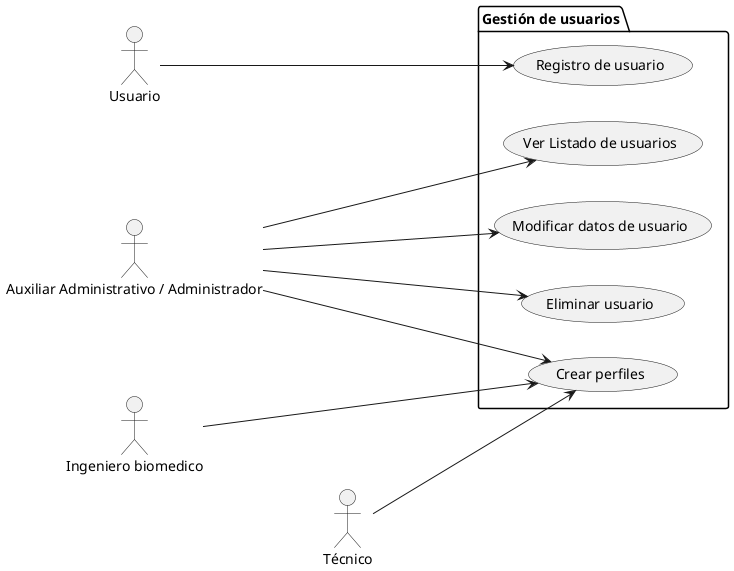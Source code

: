 @startuml
left to right direction
actor Usuario as Usuario
actor Auxiliar_Administrativo as "Auxiliar Administrativo / Administrador"
actor Ingeniero as "Ingeniero biomedico"
actor Técnico as Técnico


package "Gestión de usuarios" {

usecase "Registro de usuario" as UC1
usecase "Ver Listado de usuarios" as UC2
usecase "Modificar datos de usuario" as UC3
usecase "Eliminar usuario" as UC4
usecase "Crear perfiles" as UC6

Usuario ----> UC1



Auxiliar_Administrativo --> UC2

Auxiliar_Administrativo --> UC3


Auxiliar_Administrativo --> UC4


Auxiliar_Administrativo ----> UC6

Ingeniero ----> UC6
Técnico ---> UC6
}
@enduml

@startuml
left to right direction
actor Auxiliar_Administrativo as "Admin / Auxiliar Administrativo"
'actor Administrador as Administrador

package "Gestión de perfiles" {
usecase "Crear perfiles" as UC7
usecase "Listar perfiles" as UC8
usecase "Modificar perfiles" as UC9
usecase "Eliminar perfiles" as UC10

'Administrador --> UC7
Auxiliar_Administrativo ---> UC7

'Administrador --> UC8
Auxiliar_Administrativo --> UC8

'Administrador --> UC9
Auxiliar_Administrativo --> UC9

'Administrador --> UC10
Auxiliar_Administrativo --> UC10
}
@enduml


@startuml
left to right direction
actor Grupo as "Admin / Aux Admin/Ingeniero biomedico /Técnico"

package "Gestión de intervenciones" {
usecase "Registro de intervencion" as UC11
usecase "Trabajar intervencion" as UC12
usecase "Reporte de Intervención por fechas" as UC13
usecase "Reporte por tipo de intervencion" as UC14
}

package "Gestión de equipos" {
usecase "Ingreso de equipo" as UC15
usecase "Baja de equipo" as UC16
usecase "Modificación de equipo" as UC17
usecase "Reporte de equipos" as UC18
}

UC11 <-- Grupo
UC12 <-- Grupo
UC13 <-- Grupo
UC14 <-- Grupo

Grupo --> UC15

Grupo --> UC16

Grupo --> UC17

Grupo --> UC18
@enduml
